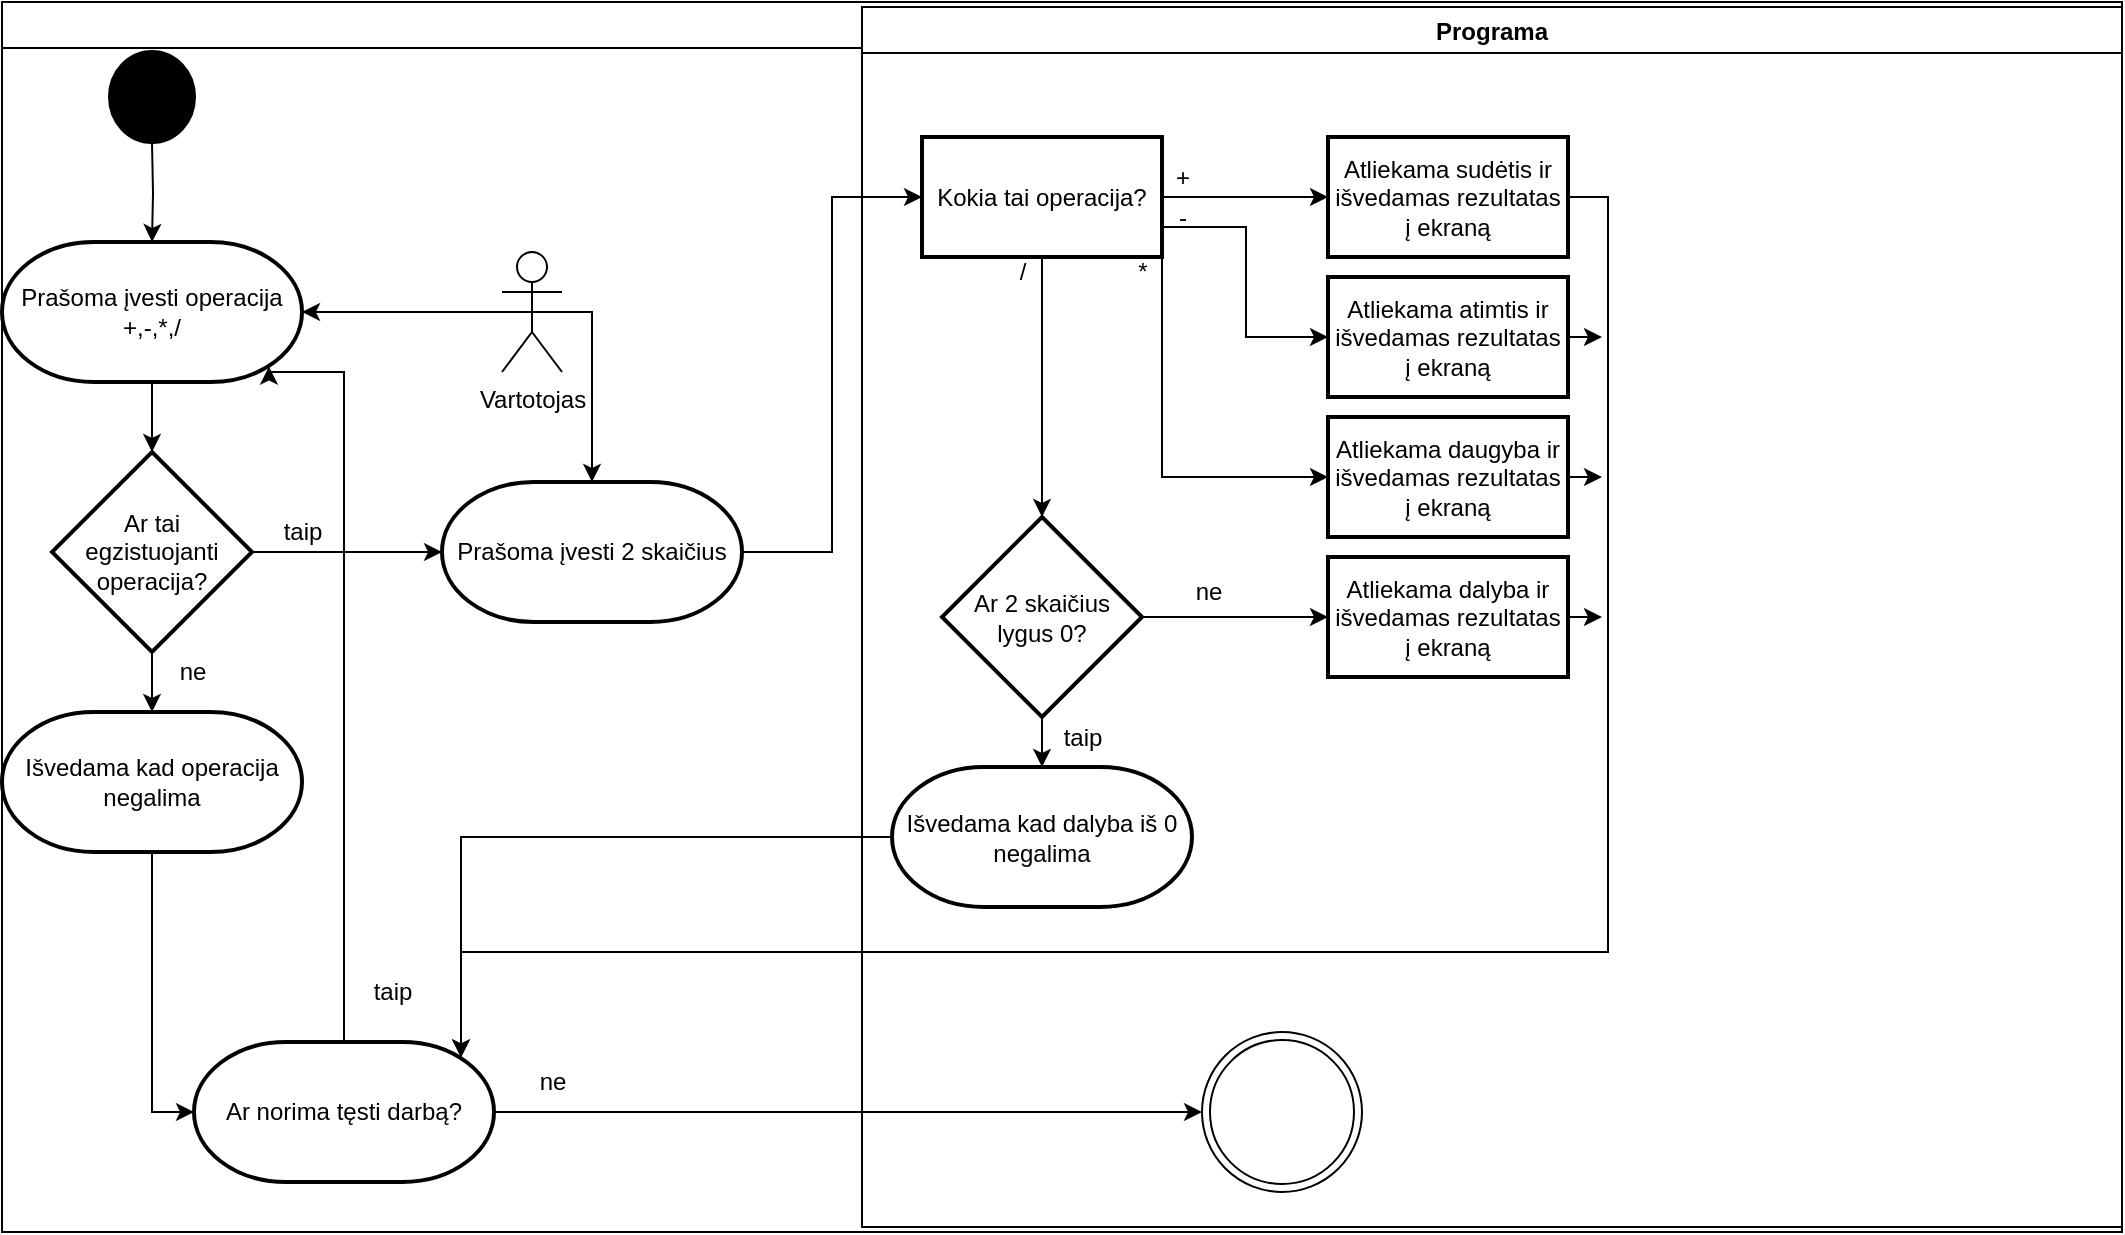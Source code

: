<mxfile version="15.4.1" type="github">
  <diagram id="C5RBs43oDa-KdzZeNtuy" name="Page-1">
    <mxGraphModel dx="2675" dy="572" grid="1" gridSize="10" guides="1" tooltips="1" connect="1" arrows="1" fold="1" page="1" pageScale="1" pageWidth="827" pageHeight="1169" math="0" shadow="0">
      <root>
        <mxCell id="WIyWlLk6GJQsqaUBKTNV-0" />
        <mxCell id="WIyWlLk6GJQsqaUBKTNV-1" parent="WIyWlLk6GJQsqaUBKTNV-0" />
        <mxCell id="S0y2JLrHrfVJ4vuoPjRd-2" value="Vartotojas" style="swimlane;" vertex="1" parent="WIyWlLk6GJQsqaUBKTNV-1">
          <mxGeometry x="-910" y="55" width="1060" height="615" as="geometry" />
        </mxCell>
        <mxCell id="S0y2JLrHrfVJ4vuoPjRd-9" style="edgeStyle=orthogonalEdgeStyle;rounded=0;orthogonalLoop=1;jettySize=auto;html=1;exitX=0.5;exitY=0.5;exitDx=0;exitDy=0;exitPerimeter=0;" edge="1" parent="S0y2JLrHrfVJ4vuoPjRd-2" source="S0y2JLrHrfVJ4vuoPjRd-1" target="S0y2JLrHrfVJ4vuoPjRd-6">
          <mxGeometry relative="1" as="geometry" />
        </mxCell>
        <mxCell id="S0y2JLrHrfVJ4vuoPjRd-87" style="edgeStyle=orthogonalEdgeStyle;rounded=0;orthogonalLoop=1;jettySize=auto;html=1;exitX=0.5;exitY=0.5;exitDx=0;exitDy=0;exitPerimeter=0;entryX=0.5;entryY=0;entryDx=0;entryDy=0;entryPerimeter=0;" edge="1" parent="S0y2JLrHrfVJ4vuoPjRd-2" source="S0y2JLrHrfVJ4vuoPjRd-1" target="S0y2JLrHrfVJ4vuoPjRd-85">
          <mxGeometry relative="1" as="geometry">
            <Array as="points">
              <mxPoint x="295" y="155" />
            </Array>
          </mxGeometry>
        </mxCell>
        <mxCell id="S0y2JLrHrfVJ4vuoPjRd-1" value="Vartotojas" style="shape=umlActor;verticalLabelPosition=bottom;verticalAlign=top;html=1;outlineConnect=0;" vertex="1" parent="S0y2JLrHrfVJ4vuoPjRd-2">
          <mxGeometry x="250" y="125" width="30" height="60" as="geometry" />
        </mxCell>
        <mxCell id="S0y2JLrHrfVJ4vuoPjRd-11" style="edgeStyle=orthogonalEdgeStyle;rounded=0;orthogonalLoop=1;jettySize=auto;html=1;exitX=0.5;exitY=1;exitDx=0;exitDy=0;exitPerimeter=0;entryX=0.5;entryY=0;entryDx=0;entryDy=0;entryPerimeter=0;" edge="1" parent="S0y2JLrHrfVJ4vuoPjRd-2" target="S0y2JLrHrfVJ4vuoPjRd-6">
          <mxGeometry relative="1" as="geometry">
            <mxPoint x="75" y="70" as="sourcePoint" />
          </mxGeometry>
        </mxCell>
        <mxCell id="S0y2JLrHrfVJ4vuoPjRd-5" value="" style="strokeWidth=2;html=1;shape=mxgraph.flowchart.start_2;whiteSpace=wrap;fillColor=#000000;" vertex="1" parent="S0y2JLrHrfVJ4vuoPjRd-2">
          <mxGeometry x="54" y="25" width="42" height="45" as="geometry" />
        </mxCell>
        <mxCell id="S0y2JLrHrfVJ4vuoPjRd-24" value="" style="edgeStyle=orthogonalEdgeStyle;rounded=0;orthogonalLoop=1;jettySize=auto;html=1;entryX=0.5;entryY=0;entryDx=0;entryDy=0;entryPerimeter=0;" edge="1" parent="S0y2JLrHrfVJ4vuoPjRd-2" source="S0y2JLrHrfVJ4vuoPjRd-6" target="S0y2JLrHrfVJ4vuoPjRd-12">
          <mxGeometry relative="1" as="geometry" />
        </mxCell>
        <mxCell id="S0y2JLrHrfVJ4vuoPjRd-6" value="Prašoma įvesti operacija&lt;br&gt;+,-,*,/" style="strokeWidth=2;html=1;shape=mxgraph.flowchart.terminator;whiteSpace=wrap;fillColor=none;" vertex="1" parent="S0y2JLrHrfVJ4vuoPjRd-2">
          <mxGeometry y="120" width="150" height="70" as="geometry" />
        </mxCell>
        <mxCell id="S0y2JLrHrfVJ4vuoPjRd-83" style="edgeStyle=orthogonalEdgeStyle;rounded=0;orthogonalLoop=1;jettySize=auto;html=1;exitX=0.5;exitY=1;exitDx=0;exitDy=0;exitPerimeter=0;" edge="1" parent="S0y2JLrHrfVJ4vuoPjRd-2" source="S0y2JLrHrfVJ4vuoPjRd-12" target="S0y2JLrHrfVJ4vuoPjRd-53">
          <mxGeometry relative="1" as="geometry" />
        </mxCell>
        <mxCell id="S0y2JLrHrfVJ4vuoPjRd-88" style="edgeStyle=orthogonalEdgeStyle;rounded=0;orthogonalLoop=1;jettySize=auto;html=1;exitX=1;exitY=0.5;exitDx=0;exitDy=0;exitPerimeter=0;entryX=0;entryY=0.5;entryDx=0;entryDy=0;entryPerimeter=0;" edge="1" parent="S0y2JLrHrfVJ4vuoPjRd-2" source="S0y2JLrHrfVJ4vuoPjRd-12" target="S0y2JLrHrfVJ4vuoPjRd-85">
          <mxGeometry relative="1" as="geometry" />
        </mxCell>
        <mxCell id="S0y2JLrHrfVJ4vuoPjRd-12" value="Ar tai egzistuojanti&lt;br&gt;operacija?" style="strokeWidth=2;html=1;shape=mxgraph.flowchart.decision;whiteSpace=wrap;fillColor=none;" vertex="1" parent="S0y2JLrHrfVJ4vuoPjRd-2">
          <mxGeometry x="25" y="225" width="100" height="100" as="geometry" />
        </mxCell>
        <mxCell id="S0y2JLrHrfVJ4vuoPjRd-20" value="ne" style="text;html=1;align=center;verticalAlign=middle;resizable=0;points=[];autosize=1;strokeColor=none;fillColor=none;" vertex="1" parent="S0y2JLrHrfVJ4vuoPjRd-2">
          <mxGeometry x="80" y="325" width="30" height="20" as="geometry" />
        </mxCell>
        <mxCell id="S0y2JLrHrfVJ4vuoPjRd-51" style="edgeStyle=orthogonalEdgeStyle;rounded=0;orthogonalLoop=1;jettySize=auto;html=1;exitX=0.5;exitY=0;exitDx=0;exitDy=0;exitPerimeter=0;entryX=0.89;entryY=0.89;entryDx=0;entryDy=0;entryPerimeter=0;" edge="1" parent="S0y2JLrHrfVJ4vuoPjRd-2" source="S0y2JLrHrfVJ4vuoPjRd-25" target="S0y2JLrHrfVJ4vuoPjRd-6">
          <mxGeometry relative="1" as="geometry">
            <Array as="points">
              <mxPoint x="171" y="185" />
              <mxPoint x="134" y="185" />
            </Array>
          </mxGeometry>
        </mxCell>
        <mxCell id="S0y2JLrHrfVJ4vuoPjRd-25" value="Ar norima tęsti darbą?" style="strokeWidth=2;html=1;shape=mxgraph.flowchart.terminator;whiteSpace=wrap;fillColor=none;" vertex="1" parent="S0y2JLrHrfVJ4vuoPjRd-2">
          <mxGeometry x="96" y="520" width="150" height="70" as="geometry" />
        </mxCell>
        <mxCell id="S0y2JLrHrfVJ4vuoPjRd-50" value="taip" style="text;html=1;align=center;verticalAlign=middle;resizable=0;points=[];autosize=1;strokeColor=none;fillColor=none;" vertex="1" parent="S0y2JLrHrfVJ4vuoPjRd-2">
          <mxGeometry x="180" y="485" width="30" height="20" as="geometry" />
        </mxCell>
        <mxCell id="S0y2JLrHrfVJ4vuoPjRd-48" value="ne" style="text;html=1;align=center;verticalAlign=middle;resizable=0;points=[];autosize=1;strokeColor=none;fillColor=none;" vertex="1" parent="S0y2JLrHrfVJ4vuoPjRd-2">
          <mxGeometry x="260" y="530" width="30" height="20" as="geometry" />
        </mxCell>
        <mxCell id="S0y2JLrHrfVJ4vuoPjRd-84" style="edgeStyle=orthogonalEdgeStyle;rounded=0;orthogonalLoop=1;jettySize=auto;html=1;exitX=0.5;exitY=1;exitDx=0;exitDy=0;exitPerimeter=0;entryX=0;entryY=0.5;entryDx=0;entryDy=0;entryPerimeter=0;" edge="1" parent="S0y2JLrHrfVJ4vuoPjRd-2" source="S0y2JLrHrfVJ4vuoPjRd-53" target="S0y2JLrHrfVJ4vuoPjRd-25">
          <mxGeometry relative="1" as="geometry" />
        </mxCell>
        <mxCell id="S0y2JLrHrfVJ4vuoPjRd-53" value="Išvedama kad operacija negalima" style="strokeWidth=2;html=1;shape=mxgraph.flowchart.terminator;whiteSpace=wrap;fillColor=none;" vertex="1" parent="S0y2JLrHrfVJ4vuoPjRd-2">
          <mxGeometry y="355" width="150" height="70" as="geometry" />
        </mxCell>
        <mxCell id="S0y2JLrHrfVJ4vuoPjRd-85" value="Prašoma įvesti 2 skaičius" style="strokeWidth=2;html=1;shape=mxgraph.flowchart.terminator;whiteSpace=wrap;fillColor=none;" vertex="1" parent="S0y2JLrHrfVJ4vuoPjRd-2">
          <mxGeometry x="220" y="240" width="150" height="70" as="geometry" />
        </mxCell>
        <mxCell id="S0y2JLrHrfVJ4vuoPjRd-3" value="Programa" style="swimlane;" vertex="1" parent="S0y2JLrHrfVJ4vuoPjRd-2">
          <mxGeometry x="430" y="2.5" width="630" height="610" as="geometry" />
        </mxCell>
        <mxCell id="S0y2JLrHrfVJ4vuoPjRd-37" value="" style="edgeStyle=orthogonalEdgeStyle;rounded=0;orthogonalLoop=1;jettySize=auto;html=1;" edge="1" parent="S0y2JLrHrfVJ4vuoPjRd-3" source="S0y2JLrHrfVJ4vuoPjRd-22" target="S0y2JLrHrfVJ4vuoPjRd-36">
          <mxGeometry relative="1" as="geometry" />
        </mxCell>
        <mxCell id="S0y2JLrHrfVJ4vuoPjRd-45" style="edgeStyle=orthogonalEdgeStyle;rounded=0;orthogonalLoop=1;jettySize=auto;html=1;exitX=1;exitY=0.75;exitDx=0;exitDy=0;entryX=0;entryY=0.5;entryDx=0;entryDy=0;" edge="1" parent="S0y2JLrHrfVJ4vuoPjRd-3" source="S0y2JLrHrfVJ4vuoPjRd-22" target="S0y2JLrHrfVJ4vuoPjRd-42">
          <mxGeometry relative="1" as="geometry">
            <Array as="points">
              <mxPoint x="192" y="110" />
              <mxPoint x="192" y="165" />
            </Array>
          </mxGeometry>
        </mxCell>
        <mxCell id="S0y2JLrHrfVJ4vuoPjRd-46" style="edgeStyle=orthogonalEdgeStyle;rounded=0;orthogonalLoop=1;jettySize=auto;html=1;exitX=1;exitY=1;exitDx=0;exitDy=0;entryX=0;entryY=0.5;entryDx=0;entryDy=0;" edge="1" parent="S0y2JLrHrfVJ4vuoPjRd-3" source="S0y2JLrHrfVJ4vuoPjRd-22" target="S0y2JLrHrfVJ4vuoPjRd-43">
          <mxGeometry relative="1" as="geometry" />
        </mxCell>
        <mxCell id="S0y2JLrHrfVJ4vuoPjRd-93" style="edgeStyle=orthogonalEdgeStyle;rounded=0;orthogonalLoop=1;jettySize=auto;html=1;exitX=0.5;exitY=1;exitDx=0;exitDy=0;entryX=0.5;entryY=0;entryDx=0;entryDy=0;entryPerimeter=0;" edge="1" parent="S0y2JLrHrfVJ4vuoPjRd-3" source="S0y2JLrHrfVJ4vuoPjRd-22" target="S0y2JLrHrfVJ4vuoPjRd-90">
          <mxGeometry relative="1" as="geometry" />
        </mxCell>
        <mxCell id="S0y2JLrHrfVJ4vuoPjRd-22" value="Kokia tai operacija?" style="whiteSpace=wrap;html=1;strokeWidth=2;fillColor=none;" vertex="1" parent="S0y2JLrHrfVJ4vuoPjRd-3">
          <mxGeometry x="30" y="65" width="120" height="60" as="geometry" />
        </mxCell>
        <mxCell id="S0y2JLrHrfVJ4vuoPjRd-27" value="" style="ellipse;shape=doubleEllipse;whiteSpace=wrap;html=1;aspect=fixed;fillColor=none;" vertex="1" parent="S0y2JLrHrfVJ4vuoPjRd-3">
          <mxGeometry x="170" y="512.5" width="80" height="80" as="geometry" />
        </mxCell>
        <mxCell id="S0y2JLrHrfVJ4vuoPjRd-36" value="Atliekama sudėtis ir išvedamas rezultatas į ekraną" style="whiteSpace=wrap;html=1;strokeWidth=2;fillColor=none;" vertex="1" parent="S0y2JLrHrfVJ4vuoPjRd-3">
          <mxGeometry x="233" y="65" width="120" height="60" as="geometry" />
        </mxCell>
        <mxCell id="S0y2JLrHrfVJ4vuoPjRd-38" value="+" style="text;html=1;align=center;verticalAlign=middle;resizable=0;points=[];autosize=1;strokeColor=none;fillColor=none;" vertex="1" parent="S0y2JLrHrfVJ4vuoPjRd-3">
          <mxGeometry x="150" y="75" width="20" height="20" as="geometry" />
        </mxCell>
        <mxCell id="S0y2JLrHrfVJ4vuoPjRd-42" value="Atliekama atimtis ir išvedamas rezultatas į ekraną" style="whiteSpace=wrap;html=1;strokeWidth=2;fillColor=none;" vertex="1" parent="S0y2JLrHrfVJ4vuoPjRd-3">
          <mxGeometry x="233" y="135" width="120" height="60" as="geometry" />
        </mxCell>
        <mxCell id="S0y2JLrHrfVJ4vuoPjRd-43" value="Atliekama daugyba ir išvedamas rezultatas į ekraną" style="whiteSpace=wrap;html=1;strokeWidth=2;fillColor=none;" vertex="1" parent="S0y2JLrHrfVJ4vuoPjRd-3">
          <mxGeometry x="233" y="205" width="120" height="60" as="geometry" />
        </mxCell>
        <mxCell id="S0y2JLrHrfVJ4vuoPjRd-44" value="Atliekama dalyba ir išvedamas rezultatas į ekraną" style="whiteSpace=wrap;html=1;strokeWidth=2;fillColor=none;" vertex="1" parent="S0y2JLrHrfVJ4vuoPjRd-3">
          <mxGeometry x="233" y="275" width="120" height="60" as="geometry" />
        </mxCell>
        <mxCell id="S0y2JLrHrfVJ4vuoPjRd-94" style="edgeStyle=orthogonalEdgeStyle;rounded=0;orthogonalLoop=1;jettySize=auto;html=1;exitX=1;exitY=0.5;exitDx=0;exitDy=0;exitPerimeter=0;entryX=0;entryY=0.5;entryDx=0;entryDy=0;" edge="1" parent="S0y2JLrHrfVJ4vuoPjRd-3" source="S0y2JLrHrfVJ4vuoPjRd-90" target="S0y2JLrHrfVJ4vuoPjRd-44">
          <mxGeometry relative="1" as="geometry" />
        </mxCell>
        <mxCell id="S0y2JLrHrfVJ4vuoPjRd-97" style="edgeStyle=orthogonalEdgeStyle;rounded=0;orthogonalLoop=1;jettySize=auto;html=1;exitX=0.5;exitY=1;exitDx=0;exitDy=0;exitPerimeter=0;entryX=0.5;entryY=0;entryDx=0;entryDy=0;entryPerimeter=0;" edge="1" parent="S0y2JLrHrfVJ4vuoPjRd-3" source="S0y2JLrHrfVJ4vuoPjRd-90" target="S0y2JLrHrfVJ4vuoPjRd-96">
          <mxGeometry relative="1" as="geometry" />
        </mxCell>
        <mxCell id="S0y2JLrHrfVJ4vuoPjRd-90" value="Ar 2 skaičius&lt;br&gt;lygus 0?" style="strokeWidth=2;html=1;shape=mxgraph.flowchart.decision;whiteSpace=wrap;fillColor=none;" vertex="1" parent="S0y2JLrHrfVJ4vuoPjRd-3">
          <mxGeometry x="40" y="255" width="100" height="100" as="geometry" />
        </mxCell>
        <mxCell id="S0y2JLrHrfVJ4vuoPjRd-96" value="Išvedama kad dalyba iš 0 negalima" style="strokeWidth=2;html=1;shape=mxgraph.flowchart.terminator;whiteSpace=wrap;fillColor=none;" vertex="1" parent="S0y2JLrHrfVJ4vuoPjRd-3">
          <mxGeometry x="15" y="380" width="150" height="70" as="geometry" />
        </mxCell>
        <mxCell id="S0y2JLrHrfVJ4vuoPjRd-102" value="-" style="text;html=1;align=center;verticalAlign=middle;resizable=0;points=[];autosize=1;strokeColor=none;fillColor=none;" vertex="1" parent="S0y2JLrHrfVJ4vuoPjRd-3">
          <mxGeometry x="150" y="95" width="20" height="20" as="geometry" />
        </mxCell>
        <mxCell id="S0y2JLrHrfVJ4vuoPjRd-103" value="taip" style="text;html=1;align=center;verticalAlign=middle;resizable=0;points=[];autosize=1;strokeColor=none;fillColor=none;" vertex="1" parent="S0y2JLrHrfVJ4vuoPjRd-3">
          <mxGeometry x="95" y="355" width="30" height="20" as="geometry" />
        </mxCell>
        <mxCell id="S0y2JLrHrfVJ4vuoPjRd-89" style="edgeStyle=orthogonalEdgeStyle;rounded=0;orthogonalLoop=1;jettySize=auto;html=1;exitX=1;exitY=0.5;exitDx=0;exitDy=0;exitPerimeter=0;entryX=0;entryY=0.5;entryDx=0;entryDy=0;" edge="1" parent="S0y2JLrHrfVJ4vuoPjRd-2" source="S0y2JLrHrfVJ4vuoPjRd-85" target="S0y2JLrHrfVJ4vuoPjRd-22">
          <mxGeometry relative="1" as="geometry" />
        </mxCell>
        <mxCell id="S0y2JLrHrfVJ4vuoPjRd-35" style="edgeStyle=orthogonalEdgeStyle;rounded=0;orthogonalLoop=1;jettySize=auto;html=1;exitX=1;exitY=0.5;exitDx=0;exitDy=0;exitPerimeter=0;entryX=0;entryY=0.5;entryDx=0;entryDy=0;" edge="1" parent="S0y2JLrHrfVJ4vuoPjRd-2" source="S0y2JLrHrfVJ4vuoPjRd-25" target="S0y2JLrHrfVJ4vuoPjRd-27">
          <mxGeometry relative="1" as="geometry" />
        </mxCell>
        <mxCell id="S0y2JLrHrfVJ4vuoPjRd-98" style="edgeStyle=orthogonalEdgeStyle;rounded=0;orthogonalLoop=1;jettySize=auto;html=1;exitX=0;exitY=0.5;exitDx=0;exitDy=0;exitPerimeter=0;entryX=0.89;entryY=0.11;entryDx=0;entryDy=0;entryPerimeter=0;" edge="1" parent="S0y2JLrHrfVJ4vuoPjRd-2" source="S0y2JLrHrfVJ4vuoPjRd-96" target="S0y2JLrHrfVJ4vuoPjRd-25">
          <mxGeometry relative="1" as="geometry">
            <Array as="points">
              <mxPoint x="229" y="417" />
            </Array>
          </mxGeometry>
        </mxCell>
        <mxCell id="S0y2JLrHrfVJ4vuoPjRd-105" style="edgeStyle=orthogonalEdgeStyle;rounded=0;orthogonalLoop=1;jettySize=auto;html=1;exitX=1;exitY=0.5;exitDx=0;exitDy=0;entryX=0.89;entryY=0.11;entryDx=0;entryDy=0;entryPerimeter=0;" edge="1" parent="S0y2JLrHrfVJ4vuoPjRd-2" source="S0y2JLrHrfVJ4vuoPjRd-36" target="S0y2JLrHrfVJ4vuoPjRd-25">
          <mxGeometry relative="1" as="geometry">
            <mxPoint x="229" y="475" as="targetPoint" />
            <Array as="points">
              <mxPoint x="803" y="97" />
              <mxPoint x="803" y="475" />
              <mxPoint x="229" y="475" />
            </Array>
          </mxGeometry>
        </mxCell>
        <mxCell id="S0y2JLrHrfVJ4vuoPjRd-41" value="taip" style="text;html=1;align=center;verticalAlign=middle;resizable=0;points=[];autosize=1;strokeColor=none;fillColor=none;" vertex="1" parent="WIyWlLk6GJQsqaUBKTNV-1">
          <mxGeometry x="-775" y="310" width="30" height="20" as="geometry" />
        </mxCell>
        <mxCell id="S0y2JLrHrfVJ4vuoPjRd-95" value="ne" style="text;html=1;align=center;verticalAlign=middle;resizable=0;points=[];autosize=1;strokeColor=none;fillColor=none;" vertex="1" parent="WIyWlLk6GJQsqaUBKTNV-1">
          <mxGeometry x="-322" y="340" width="30" height="20" as="geometry" />
        </mxCell>
        <mxCell id="S0y2JLrHrfVJ4vuoPjRd-99" value="/" style="text;html=1;align=center;verticalAlign=middle;resizable=0;points=[];autosize=1;strokeColor=none;fillColor=none;" vertex="1" parent="WIyWlLk6GJQsqaUBKTNV-1">
          <mxGeometry x="-410" y="180" width="20" height="20" as="geometry" />
        </mxCell>
        <mxCell id="S0y2JLrHrfVJ4vuoPjRd-100" value="*" style="text;html=1;align=center;verticalAlign=middle;resizable=0;points=[];autosize=1;strokeColor=none;fillColor=none;" vertex="1" parent="WIyWlLk6GJQsqaUBKTNV-1">
          <mxGeometry x="-350" y="180" width="20" height="20" as="geometry" />
        </mxCell>
        <mxCell id="S0y2JLrHrfVJ4vuoPjRd-107" style="edgeStyle=orthogonalEdgeStyle;rounded=0;orthogonalLoop=1;jettySize=auto;html=1;exitX=1;exitY=0.5;exitDx=0;exitDy=0;" edge="1" parent="WIyWlLk6GJQsqaUBKTNV-1" source="S0y2JLrHrfVJ4vuoPjRd-43">
          <mxGeometry relative="1" as="geometry">
            <mxPoint x="-110" y="292.706" as="targetPoint" />
          </mxGeometry>
        </mxCell>
        <mxCell id="S0y2JLrHrfVJ4vuoPjRd-108" style="edgeStyle=orthogonalEdgeStyle;rounded=0;orthogonalLoop=1;jettySize=auto;html=1;exitX=1;exitY=0.5;exitDx=0;exitDy=0;" edge="1" parent="WIyWlLk6GJQsqaUBKTNV-1" source="S0y2JLrHrfVJ4vuoPjRd-42">
          <mxGeometry relative="1" as="geometry">
            <mxPoint x="-110" y="222.118" as="targetPoint" />
          </mxGeometry>
        </mxCell>
        <mxCell id="S0y2JLrHrfVJ4vuoPjRd-109" style="edgeStyle=orthogonalEdgeStyle;rounded=0;orthogonalLoop=1;jettySize=auto;html=1;exitX=1;exitY=0.5;exitDx=0;exitDy=0;" edge="1" parent="WIyWlLk6GJQsqaUBKTNV-1" source="S0y2JLrHrfVJ4vuoPjRd-44">
          <mxGeometry relative="1" as="geometry">
            <mxPoint x="-110" y="362.118" as="targetPoint" />
          </mxGeometry>
        </mxCell>
      </root>
    </mxGraphModel>
  </diagram>
</mxfile>
